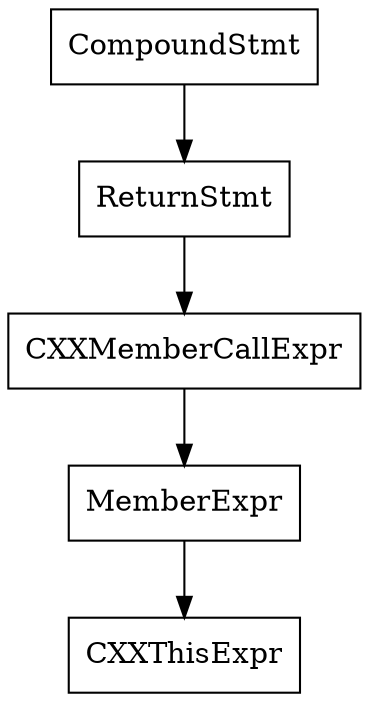 digraph unnamed {

	Node0x55ac915dc208 [shape=record,label="{CompoundStmt}"];
	Node0x55ac915dc208 -> Node0x55ac915dc1f8;
	Node0x55ac915dc1f8 [shape=record,label="{ReturnStmt}"];
	Node0x55ac915dc1f8 -> Node0x55ac915dc1d8;
	Node0x55ac915dc1d8 [shape=record,label="{CXXMemberCallExpr}"];
	Node0x55ac915dc1d8 -> Node0x55ac915dc0f0;
	Node0x55ac915dc0f0 [shape=record,label="{MemberExpr}"];
	Node0x55ac915dc0f0 -> Node0x55ac915dc0e0;
	Node0x55ac915dc0e0 [shape=record,label="{CXXThisExpr}"];
}

